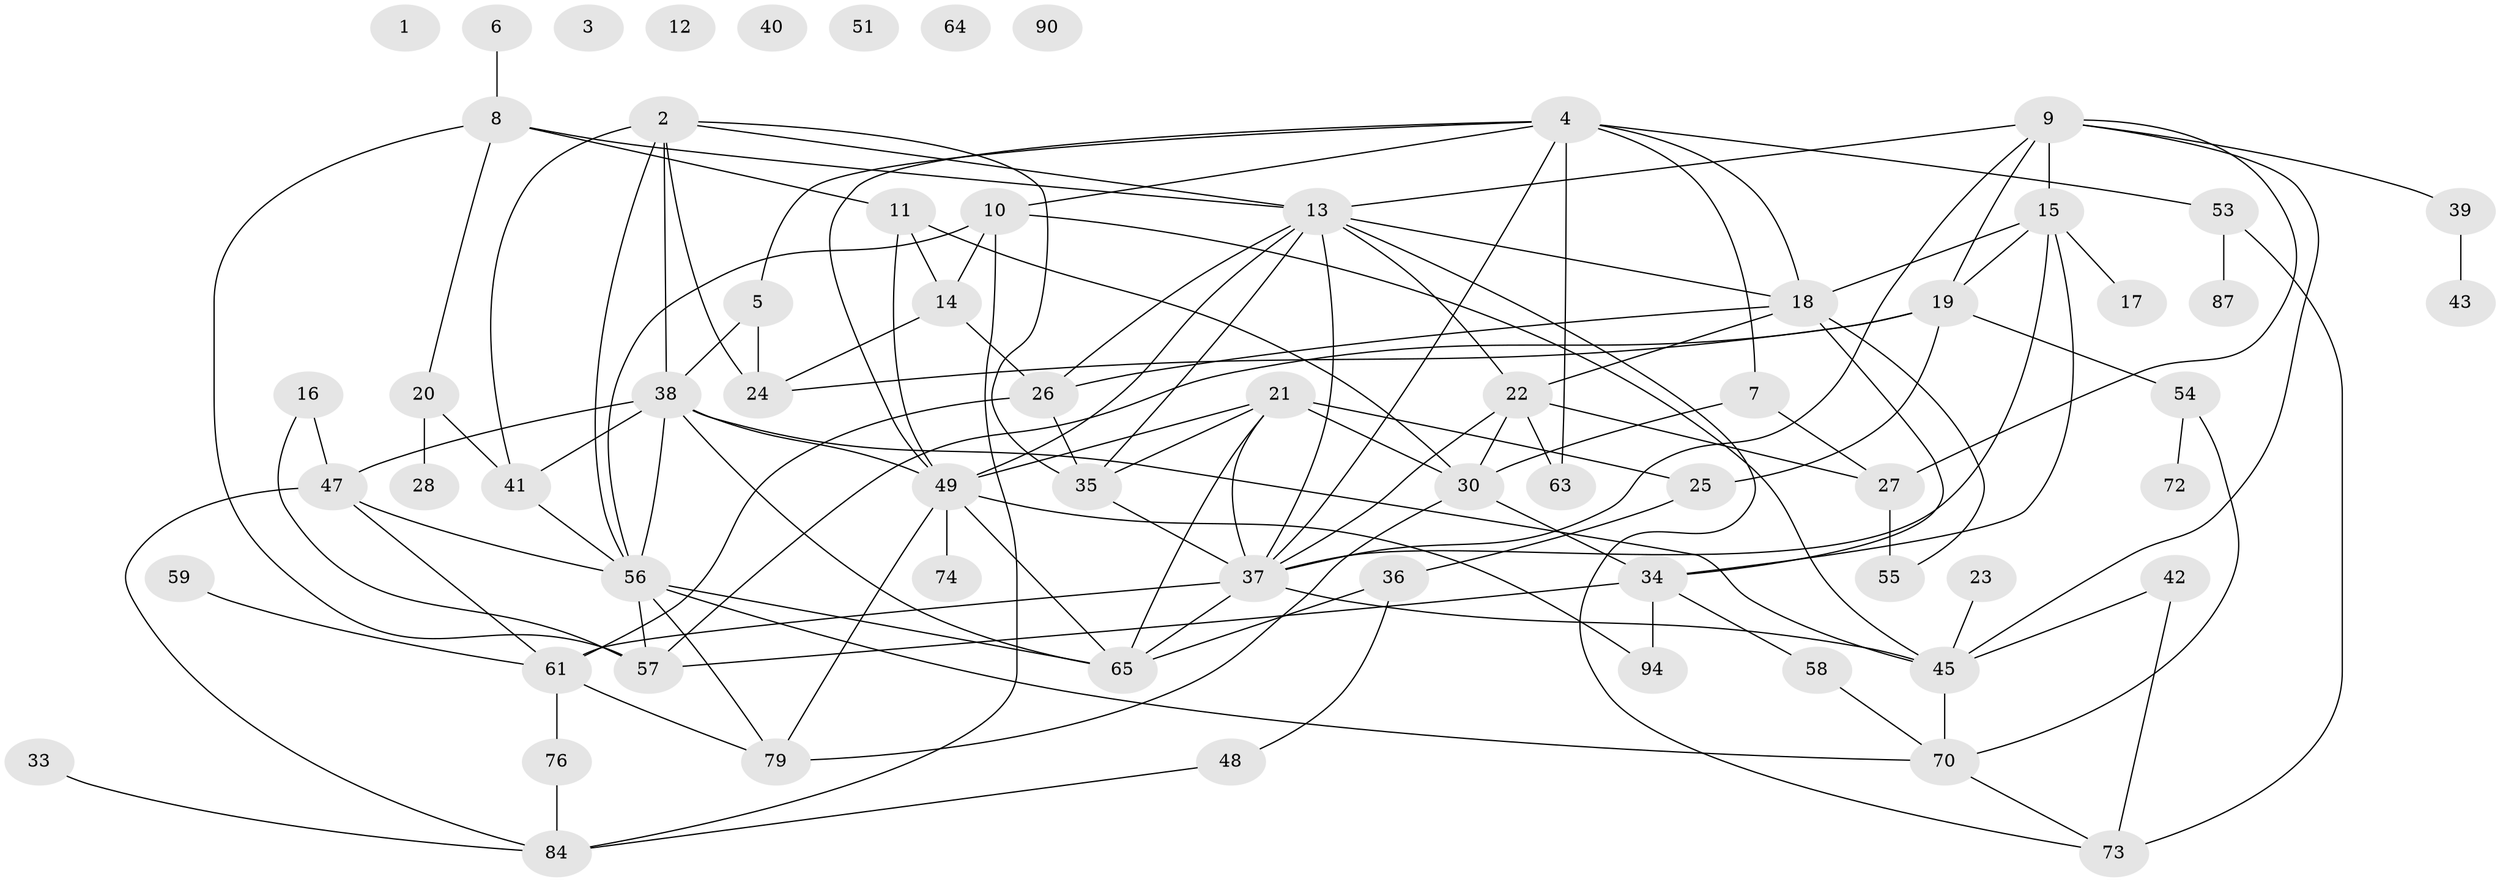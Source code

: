 // Generated by graph-tools (version 1.1) at 2025/23/03/03/25 07:23:26]
// undirected, 66 vertices, 123 edges
graph export_dot {
graph [start="1"]
  node [color=gray90,style=filled];
  1;
  2 [super="+92"];
  3;
  4 [super="+29"];
  5;
  6;
  7;
  8 [super="+62"];
  9 [super="+67"];
  10;
  11;
  12;
  13 [super="+91"];
  14 [super="+83"];
  15 [super="+77"];
  16;
  17;
  18 [super="+32"];
  19 [super="+50"];
  20;
  21 [super="+60"];
  22 [super="+82"];
  23;
  24;
  25 [super="+68"];
  26;
  27 [super="+31"];
  28;
  30 [super="+95"];
  33;
  34 [super="+93"];
  35 [super="+80"];
  36;
  37 [super="+44"];
  38 [super="+66"];
  39;
  40;
  41;
  42 [super="+46"];
  43;
  45 [super="+71"];
  47 [super="+69"];
  48;
  49 [super="+52"];
  51;
  53;
  54;
  55;
  56 [super="+75"];
  57 [super="+78"];
  58;
  59;
  61 [super="+86"];
  63;
  64;
  65 [super="+89"];
  70 [super="+85"];
  72;
  73 [super="+88"];
  74;
  76;
  79 [super="+81"];
  84 [super="+96"];
  87;
  90;
  94;
  2 -- 41;
  2 -- 35;
  2 -- 38;
  2 -- 24;
  2 -- 56;
  2 -- 13;
  4 -- 7;
  4 -- 53;
  4 -- 63;
  4 -- 18;
  4 -- 10;
  4 -- 5;
  4 -- 49;
  4 -- 37;
  5 -- 24;
  5 -- 38;
  6 -- 8;
  7 -- 30;
  7 -- 27;
  8 -- 11;
  8 -- 13;
  8 -- 20;
  8 -- 57;
  9 -- 13;
  9 -- 19;
  9 -- 27;
  9 -- 39;
  9 -- 45;
  9 -- 15;
  9 -- 37;
  10 -- 14;
  10 -- 84;
  10 -- 56;
  10 -- 45;
  11 -- 14;
  11 -- 49;
  11 -- 30;
  13 -- 26;
  13 -- 49;
  13 -- 18;
  13 -- 35;
  13 -- 37;
  13 -- 22;
  13 -- 73;
  14 -- 24;
  14 -- 26;
  15 -- 17 [weight=2];
  15 -- 37;
  15 -- 18;
  15 -- 19;
  15 -- 34;
  16 -- 47;
  16 -- 57;
  18 -- 55;
  18 -- 34;
  18 -- 26;
  18 -- 22;
  19 -- 24;
  19 -- 25;
  19 -- 54;
  19 -- 57;
  20 -- 28;
  20 -- 41;
  21 -- 37;
  21 -- 65;
  21 -- 49;
  21 -- 25;
  21 -- 35;
  21 -- 30;
  22 -- 27;
  22 -- 63;
  22 -- 30;
  22 -- 37;
  23 -- 45;
  25 -- 36;
  26 -- 35;
  26 -- 61;
  27 -- 55;
  30 -- 79;
  30 -- 34;
  33 -- 84;
  34 -- 94;
  34 -- 57;
  34 -- 58;
  35 -- 37;
  36 -- 48;
  36 -- 65;
  37 -- 65;
  37 -- 61;
  37 -- 45;
  38 -- 41;
  38 -- 47;
  38 -- 56;
  38 -- 65;
  38 -- 49;
  38 -- 45;
  39 -- 43;
  41 -- 56;
  42 -- 45;
  42 -- 73;
  45 -- 70;
  47 -- 84;
  47 -- 56 [weight=2];
  47 -- 61;
  48 -- 84;
  49 -- 65;
  49 -- 74;
  49 -- 79;
  49 -- 94;
  53 -- 73;
  53 -- 87;
  54 -- 70;
  54 -- 72;
  56 -- 79;
  56 -- 57;
  56 -- 70;
  56 -- 65;
  58 -- 70;
  59 -- 61;
  61 -- 76;
  61 -- 79;
  70 -- 73;
  76 -- 84;
}
